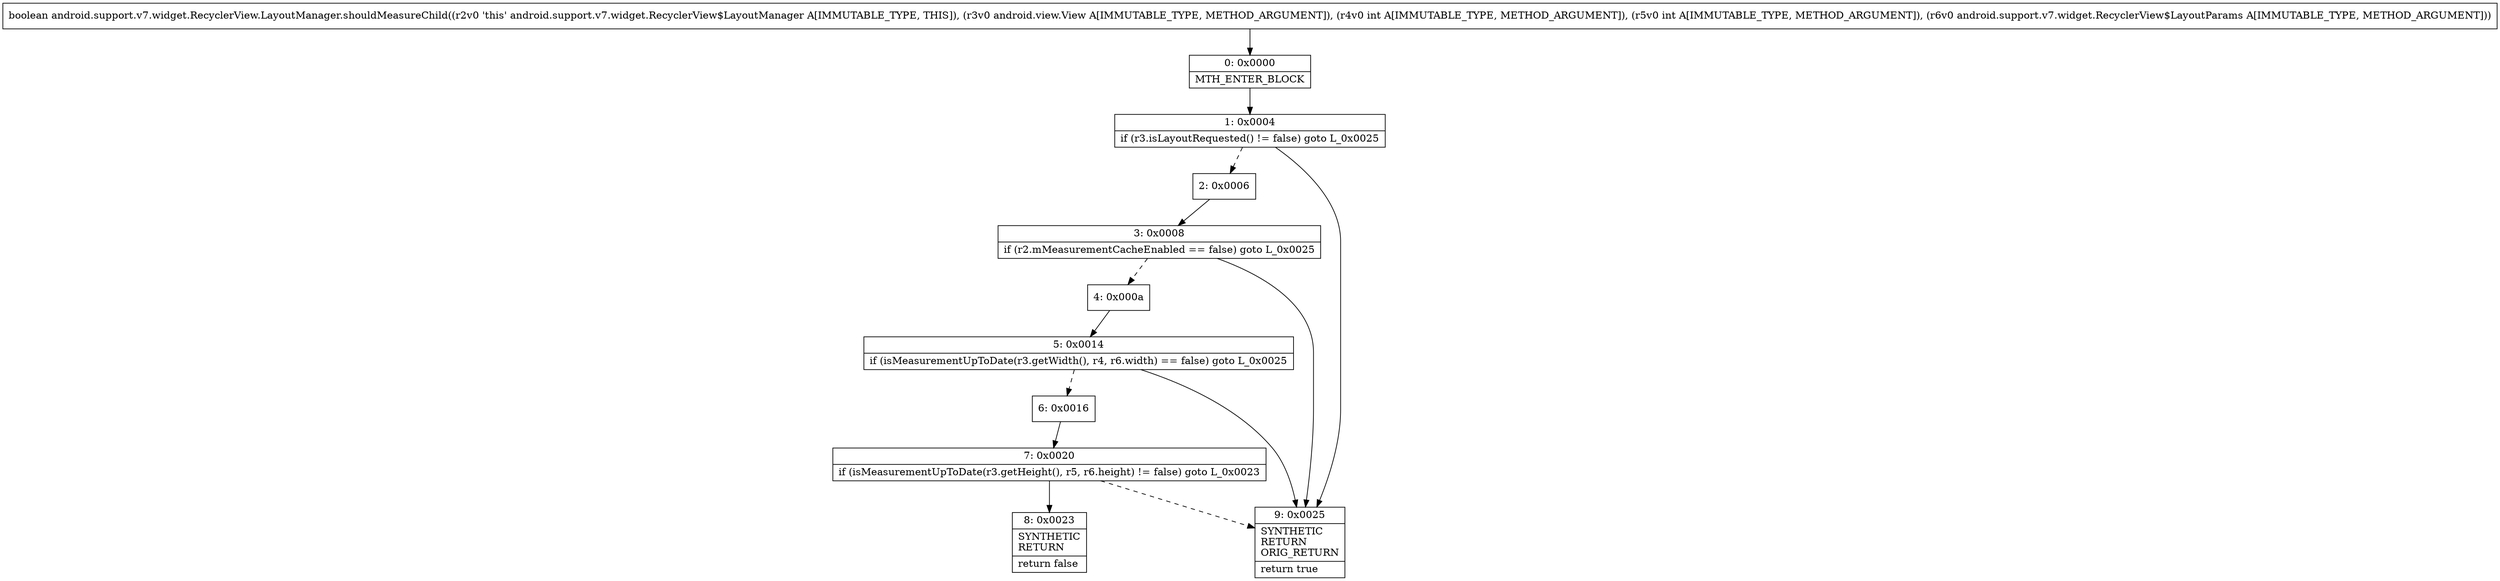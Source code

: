 digraph "CFG forandroid.support.v7.widget.RecyclerView.LayoutManager.shouldMeasureChild(Landroid\/view\/View;IILandroid\/support\/v7\/widget\/RecyclerView$LayoutParams;)Z" {
Node_0 [shape=record,label="{0\:\ 0x0000|MTH_ENTER_BLOCK\l}"];
Node_1 [shape=record,label="{1\:\ 0x0004|if (r3.isLayoutRequested() != false) goto L_0x0025\l}"];
Node_2 [shape=record,label="{2\:\ 0x0006}"];
Node_3 [shape=record,label="{3\:\ 0x0008|if (r2.mMeasurementCacheEnabled == false) goto L_0x0025\l}"];
Node_4 [shape=record,label="{4\:\ 0x000a}"];
Node_5 [shape=record,label="{5\:\ 0x0014|if (isMeasurementUpToDate(r3.getWidth(), r4, r6.width) == false) goto L_0x0025\l}"];
Node_6 [shape=record,label="{6\:\ 0x0016}"];
Node_7 [shape=record,label="{7\:\ 0x0020|if (isMeasurementUpToDate(r3.getHeight(), r5, r6.height) != false) goto L_0x0023\l}"];
Node_8 [shape=record,label="{8\:\ 0x0023|SYNTHETIC\lRETURN\l|return false\l}"];
Node_9 [shape=record,label="{9\:\ 0x0025|SYNTHETIC\lRETURN\lORIG_RETURN\l|return true\l}"];
MethodNode[shape=record,label="{boolean android.support.v7.widget.RecyclerView.LayoutManager.shouldMeasureChild((r2v0 'this' android.support.v7.widget.RecyclerView$LayoutManager A[IMMUTABLE_TYPE, THIS]), (r3v0 android.view.View A[IMMUTABLE_TYPE, METHOD_ARGUMENT]), (r4v0 int A[IMMUTABLE_TYPE, METHOD_ARGUMENT]), (r5v0 int A[IMMUTABLE_TYPE, METHOD_ARGUMENT]), (r6v0 android.support.v7.widget.RecyclerView$LayoutParams A[IMMUTABLE_TYPE, METHOD_ARGUMENT])) }"];
MethodNode -> Node_0;
Node_0 -> Node_1;
Node_1 -> Node_2[style=dashed];
Node_1 -> Node_9;
Node_2 -> Node_3;
Node_3 -> Node_4[style=dashed];
Node_3 -> Node_9;
Node_4 -> Node_5;
Node_5 -> Node_6[style=dashed];
Node_5 -> Node_9;
Node_6 -> Node_7;
Node_7 -> Node_8;
Node_7 -> Node_9[style=dashed];
}


